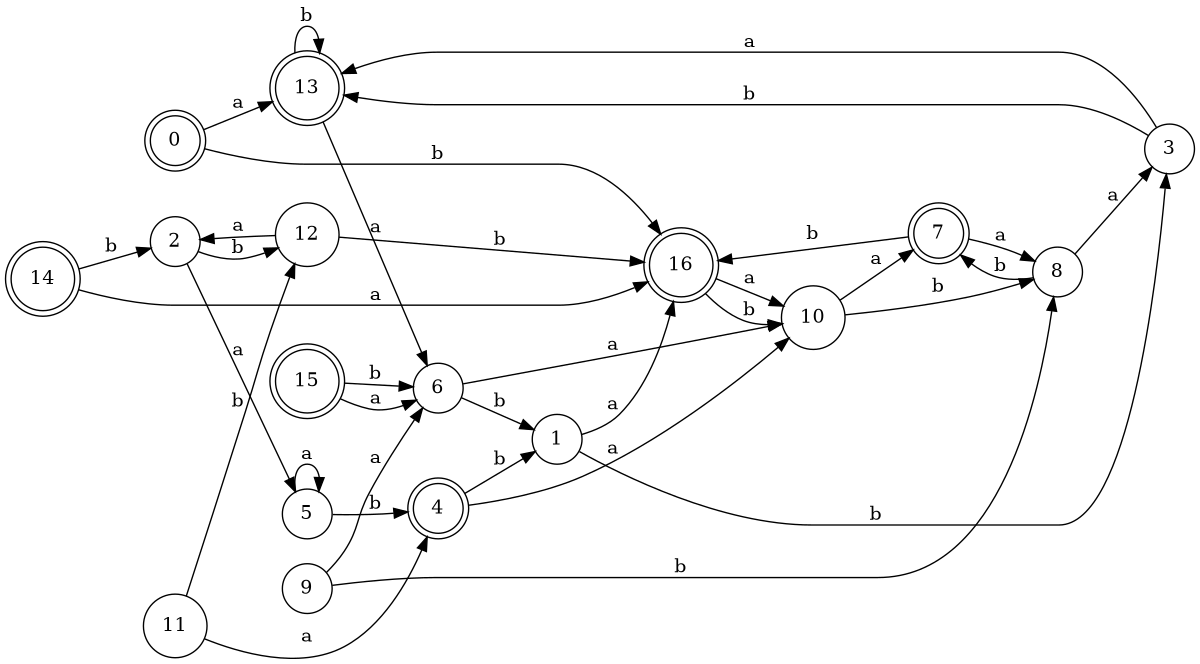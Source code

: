 digraph n14_1 {
__start0 [label="" shape="none"];

rankdir=LR;
size="8,5";

s0 [style="rounded,filled", color="black", fillcolor="white" shape="doublecircle", label="0"];
s1 [style="filled", color="black", fillcolor="white" shape="circle", label="1"];
s2 [style="filled", color="black", fillcolor="white" shape="circle", label="2"];
s3 [style="filled", color="black", fillcolor="white" shape="circle", label="3"];
s4 [style="rounded,filled", color="black", fillcolor="white" shape="doublecircle", label="4"];
s5 [style="filled", color="black", fillcolor="white" shape="circle", label="5"];
s6 [style="filled", color="black", fillcolor="white" shape="circle", label="6"];
s7 [style="rounded,filled", color="black", fillcolor="white" shape="doublecircle", label="7"];
s8 [style="filled", color="black", fillcolor="white" shape="circle", label="8"];
s9 [style="filled", color="black", fillcolor="white" shape="circle", label="9"];
s10 [style="filled", color="black", fillcolor="white" shape="circle", label="10"];
s11 [style="filled", color="black", fillcolor="white" shape="circle", label="11"];
s12 [style="filled", color="black", fillcolor="white" shape="circle", label="12"];
s13 [style="rounded,filled", color="black", fillcolor="white" shape="doublecircle", label="13"];
s14 [style="rounded,filled", color="black", fillcolor="white" shape="doublecircle", label="14"];
s15 [style="rounded,filled", color="black", fillcolor="white" shape="doublecircle", label="15"];
s16 [style="rounded,filled", color="black", fillcolor="white" shape="doublecircle", label="16"];
s0 -> s13 [label="a"];
s0 -> s16 [label="b"];
s1 -> s16 [label="a"];
s1 -> s3 [label="b"];
s2 -> s5 [label="a"];
s2 -> s12 [label="b"];
s3 -> s13 [label="a"];
s3 -> s13 [label="b"];
s4 -> s10 [label="a"];
s4 -> s1 [label="b"];
s5 -> s5 [label="a"];
s5 -> s4 [label="b"];
s6 -> s10 [label="a"];
s6 -> s1 [label="b"];
s7 -> s8 [label="a"];
s7 -> s16 [label="b"];
s8 -> s3 [label="a"];
s8 -> s7 [label="b"];
s9 -> s6 [label="a"];
s9 -> s8 [label="b"];
s10 -> s7 [label="a"];
s10 -> s8 [label="b"];
s11 -> s4 [label="a"];
s11 -> s12 [label="b"];
s12 -> s2 [label="a"];
s12 -> s16 [label="b"];
s13 -> s6 [label="a"];
s13 -> s13 [label="b"];
s14 -> s16 [label="a"];
s14 -> s2 [label="b"];
s15 -> s6 [label="a"];
s15 -> s6 [label="b"];
s16 -> s10 [label="a"];
s16 -> s10 [label="b"];

}